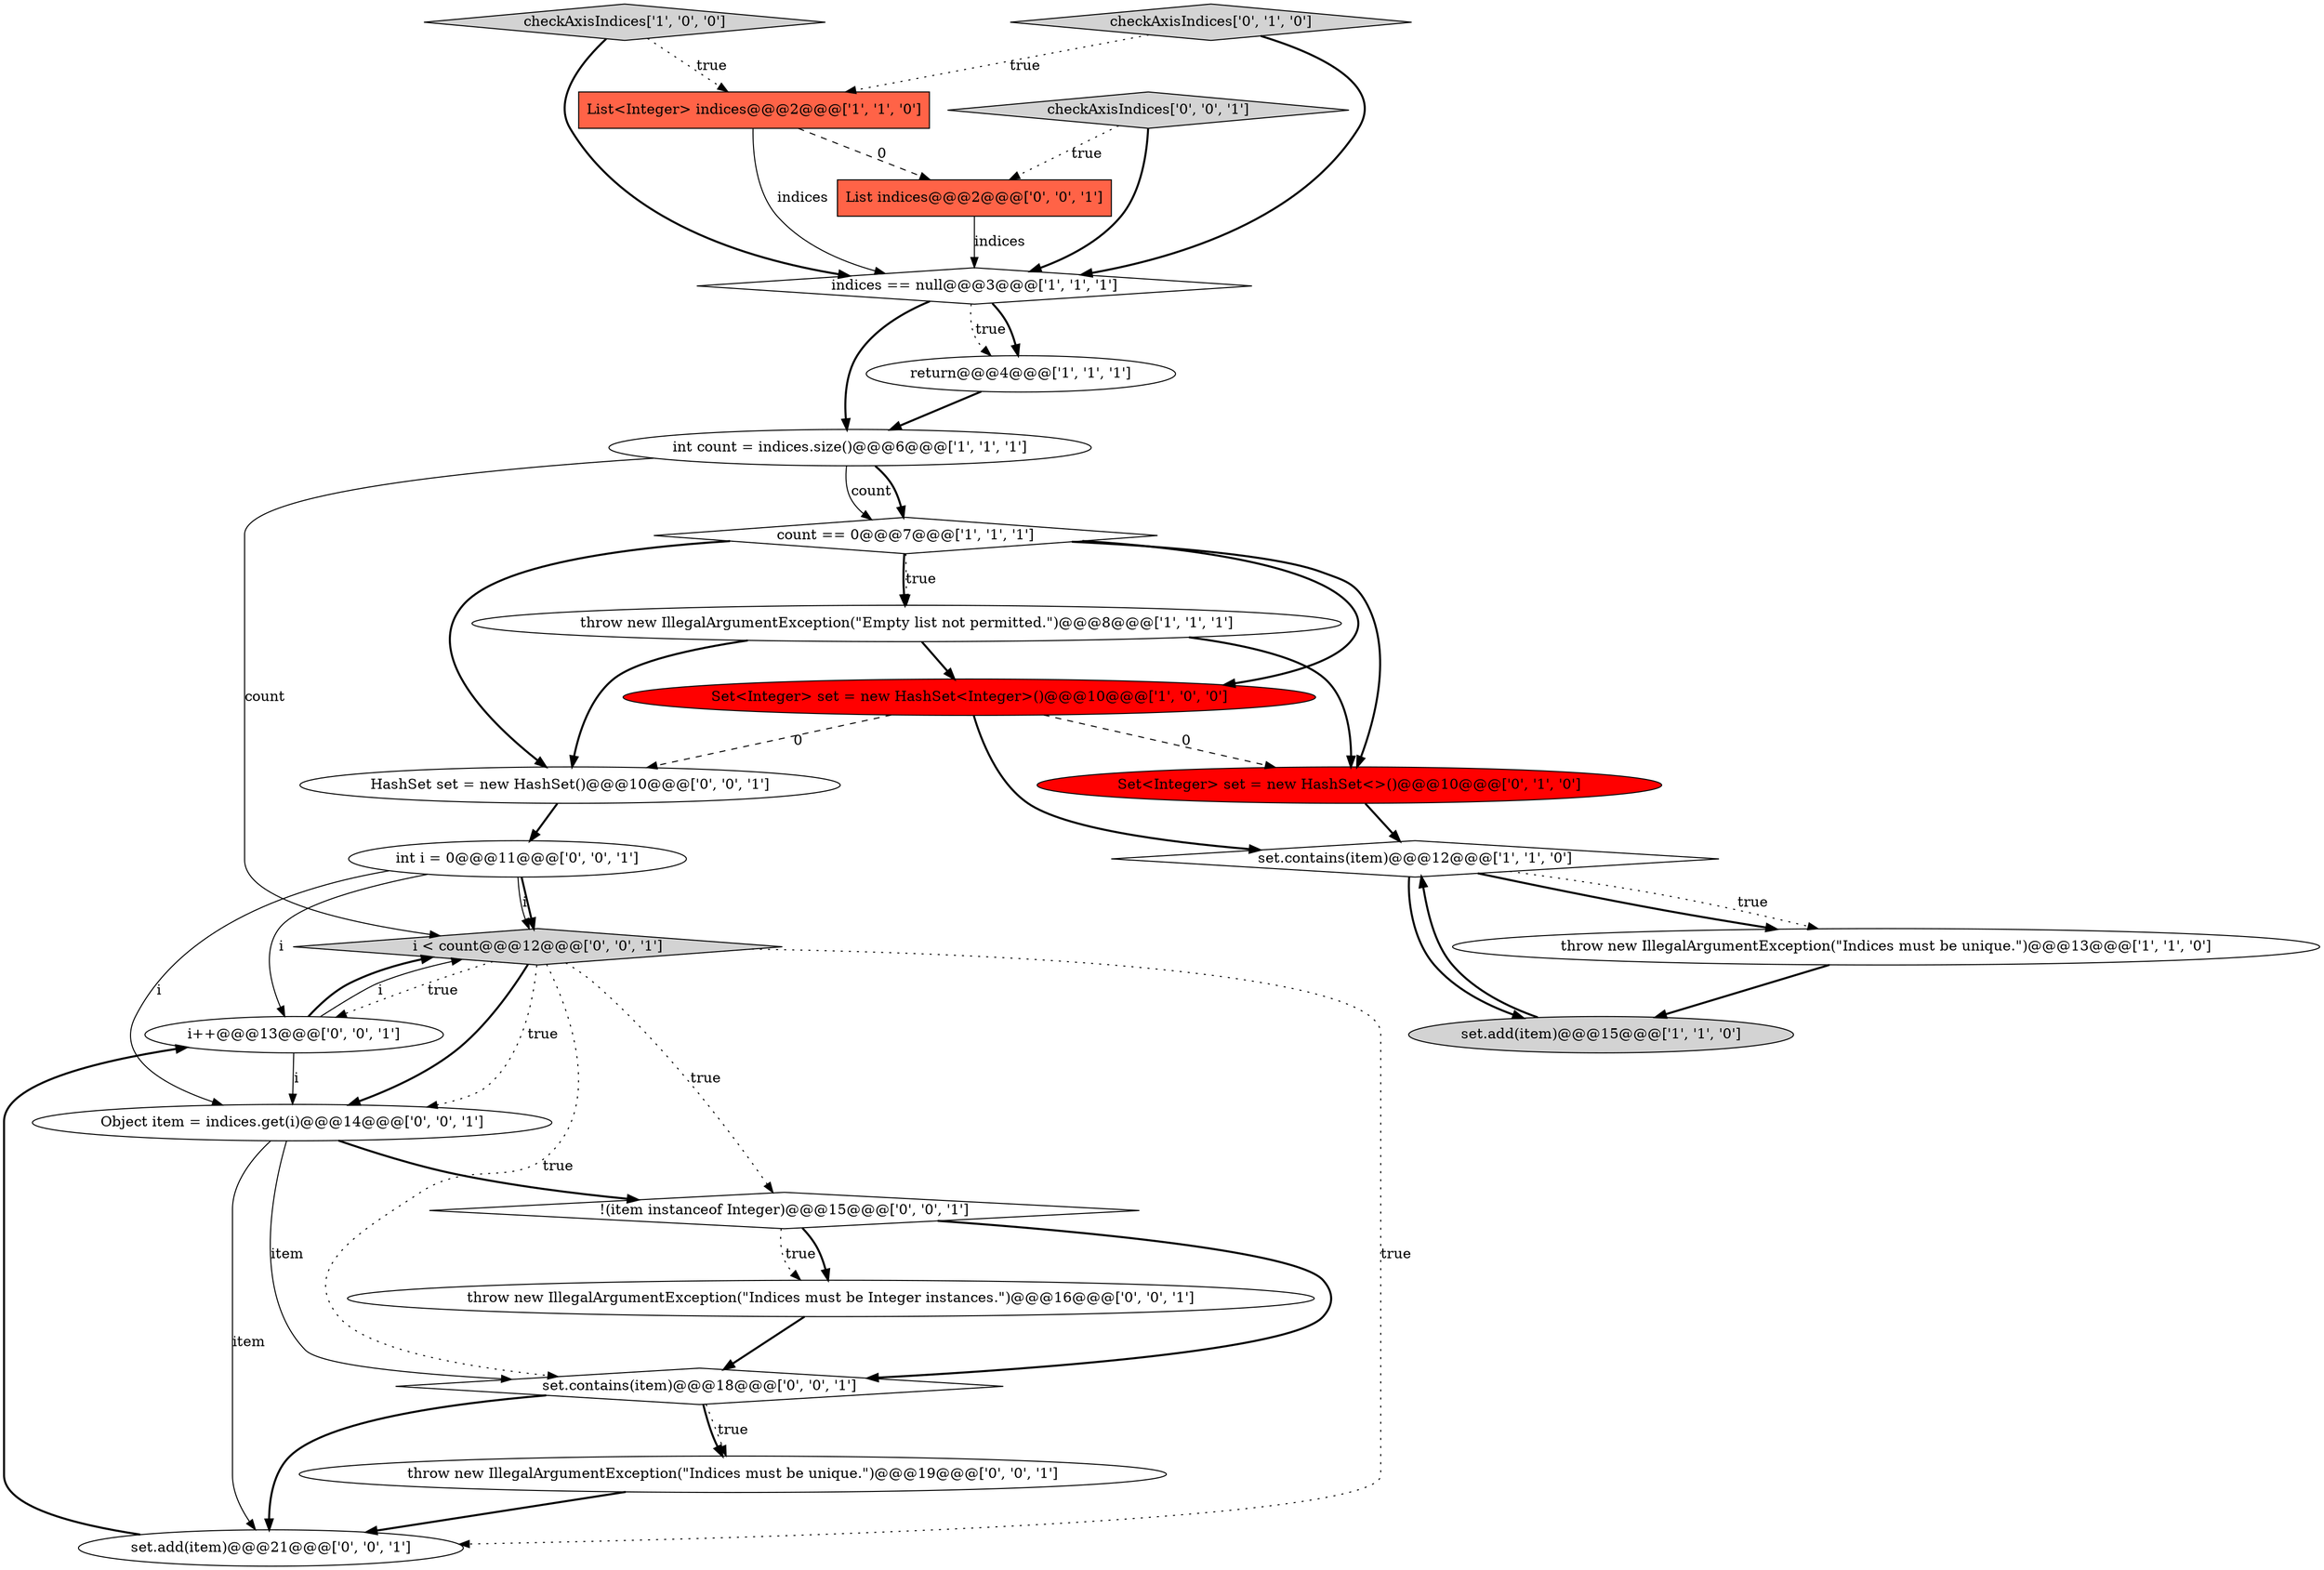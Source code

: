 digraph {
1 [style = filled, label = "throw new IllegalArgumentException(\"Empty list not permitted.\")@@@8@@@['1', '1', '1']", fillcolor = white, shape = ellipse image = "AAA0AAABBB1BBB"];
15 [style = filled, label = "i < count@@@12@@@['0', '0', '1']", fillcolor = lightgray, shape = diamond image = "AAA0AAABBB3BBB"];
8 [style = filled, label = "List<Integer> indices@@@2@@@['1', '1', '0']", fillcolor = tomato, shape = box image = "AAA0AAABBB1BBB"];
14 [style = filled, label = "i++@@@13@@@['0', '0', '1']", fillcolor = white, shape = ellipse image = "AAA0AAABBB3BBB"];
7 [style = filled, label = "checkAxisIndices['1', '0', '0']", fillcolor = lightgray, shape = diamond image = "AAA0AAABBB1BBB"];
16 [style = filled, label = "Object item = indices.get(i)@@@14@@@['0', '0', '1']", fillcolor = white, shape = ellipse image = "AAA0AAABBB3BBB"];
19 [style = filled, label = "List indices@@@2@@@['0', '0', '1']", fillcolor = tomato, shape = box image = "AAA0AAABBB3BBB"];
24 [style = filled, label = "int i = 0@@@11@@@['0', '0', '1']", fillcolor = white, shape = ellipse image = "AAA0AAABBB3BBB"];
6 [style = filled, label = "int count = indices.size()@@@6@@@['1', '1', '1']", fillcolor = white, shape = ellipse image = "AAA0AAABBB1BBB"];
9 [style = filled, label = "Set<Integer> set = new HashSet<Integer>()@@@10@@@['1', '0', '0']", fillcolor = red, shape = ellipse image = "AAA1AAABBB1BBB"];
0 [style = filled, label = "set.add(item)@@@15@@@['1', '1', '0']", fillcolor = lightgray, shape = ellipse image = "AAA0AAABBB1BBB"];
11 [style = filled, label = "checkAxisIndices['0', '1', '0']", fillcolor = lightgray, shape = diamond image = "AAA0AAABBB2BBB"];
2 [style = filled, label = "count == 0@@@7@@@['1', '1', '1']", fillcolor = white, shape = diamond image = "AAA0AAABBB1BBB"];
10 [style = filled, label = "set.contains(item)@@@12@@@['1', '1', '0']", fillcolor = white, shape = diamond image = "AAA0AAABBB1BBB"];
21 [style = filled, label = "throw new IllegalArgumentException(\"Indices must be unique.\")@@@19@@@['0', '0', '1']", fillcolor = white, shape = ellipse image = "AAA0AAABBB3BBB"];
17 [style = filled, label = "HashSet set = new HashSet()@@@10@@@['0', '0', '1']", fillcolor = white, shape = ellipse image = "AAA0AAABBB3BBB"];
20 [style = filled, label = "set.add(item)@@@21@@@['0', '0', '1']", fillcolor = white, shape = ellipse image = "AAA0AAABBB3BBB"];
3 [style = filled, label = "throw new IllegalArgumentException(\"Indices must be unique.\")@@@13@@@['1', '1', '0']", fillcolor = white, shape = ellipse image = "AAA0AAABBB1BBB"];
18 [style = filled, label = "throw new IllegalArgumentException(\"Indices must be Integer instances.\")@@@16@@@['0', '0', '1']", fillcolor = white, shape = ellipse image = "AAA0AAABBB3BBB"];
12 [style = filled, label = "Set<Integer> set = new HashSet<>()@@@10@@@['0', '1', '0']", fillcolor = red, shape = ellipse image = "AAA1AAABBB2BBB"];
4 [style = filled, label = "indices == null@@@3@@@['1', '1', '1']", fillcolor = white, shape = diamond image = "AAA0AAABBB1BBB"];
22 [style = filled, label = "!(item instanceof Integer)@@@15@@@['0', '0', '1']", fillcolor = white, shape = diamond image = "AAA0AAABBB3BBB"];
13 [style = filled, label = "checkAxisIndices['0', '0', '1']", fillcolor = lightgray, shape = diamond image = "AAA0AAABBB3BBB"];
23 [style = filled, label = "set.contains(item)@@@18@@@['0', '0', '1']", fillcolor = white, shape = diamond image = "AAA0AAABBB3BBB"];
5 [style = filled, label = "return@@@4@@@['1', '1', '1']", fillcolor = white, shape = ellipse image = "AAA0AAABBB1BBB"];
2->17 [style = bold, label=""];
19->4 [style = solid, label="indices"];
4->5 [style = dotted, label="true"];
8->19 [style = dashed, label="0"];
23->20 [style = bold, label=""];
22->18 [style = dotted, label="true"];
24->15 [style = solid, label="i"];
18->23 [style = bold, label=""];
4->6 [style = bold, label=""];
2->1 [style = bold, label=""];
11->4 [style = bold, label=""];
23->21 [style = dotted, label="true"];
13->19 [style = dotted, label="true"];
10->3 [style = dotted, label="true"];
8->4 [style = solid, label="indices"];
15->20 [style = dotted, label="true"];
15->22 [style = dotted, label="true"];
10->3 [style = bold, label=""];
20->14 [style = bold, label=""];
2->9 [style = bold, label=""];
9->10 [style = bold, label=""];
7->4 [style = bold, label=""];
15->14 [style = dotted, label="true"];
15->16 [style = dotted, label="true"];
15->16 [style = bold, label=""];
16->22 [style = bold, label=""];
6->2 [style = solid, label="count"];
22->23 [style = bold, label=""];
1->9 [style = bold, label=""];
3->0 [style = bold, label=""];
2->12 [style = bold, label=""];
1->17 [style = bold, label=""];
14->16 [style = solid, label="i"];
6->2 [style = bold, label=""];
16->23 [style = solid, label="item"];
0->10 [style = bold, label=""];
12->10 [style = bold, label=""];
17->24 [style = bold, label=""];
22->18 [style = bold, label=""];
21->20 [style = bold, label=""];
5->6 [style = bold, label=""];
24->14 [style = solid, label="i"];
23->21 [style = bold, label=""];
2->1 [style = dotted, label="true"];
16->20 [style = solid, label="item"];
9->17 [style = dashed, label="0"];
10->0 [style = bold, label=""];
1->12 [style = bold, label=""];
6->15 [style = solid, label="count"];
11->8 [style = dotted, label="true"];
14->15 [style = bold, label=""];
9->12 [style = dashed, label="0"];
14->15 [style = solid, label="i"];
15->23 [style = dotted, label="true"];
7->8 [style = dotted, label="true"];
4->5 [style = bold, label=""];
13->4 [style = bold, label=""];
24->16 [style = solid, label="i"];
24->15 [style = bold, label=""];
}
